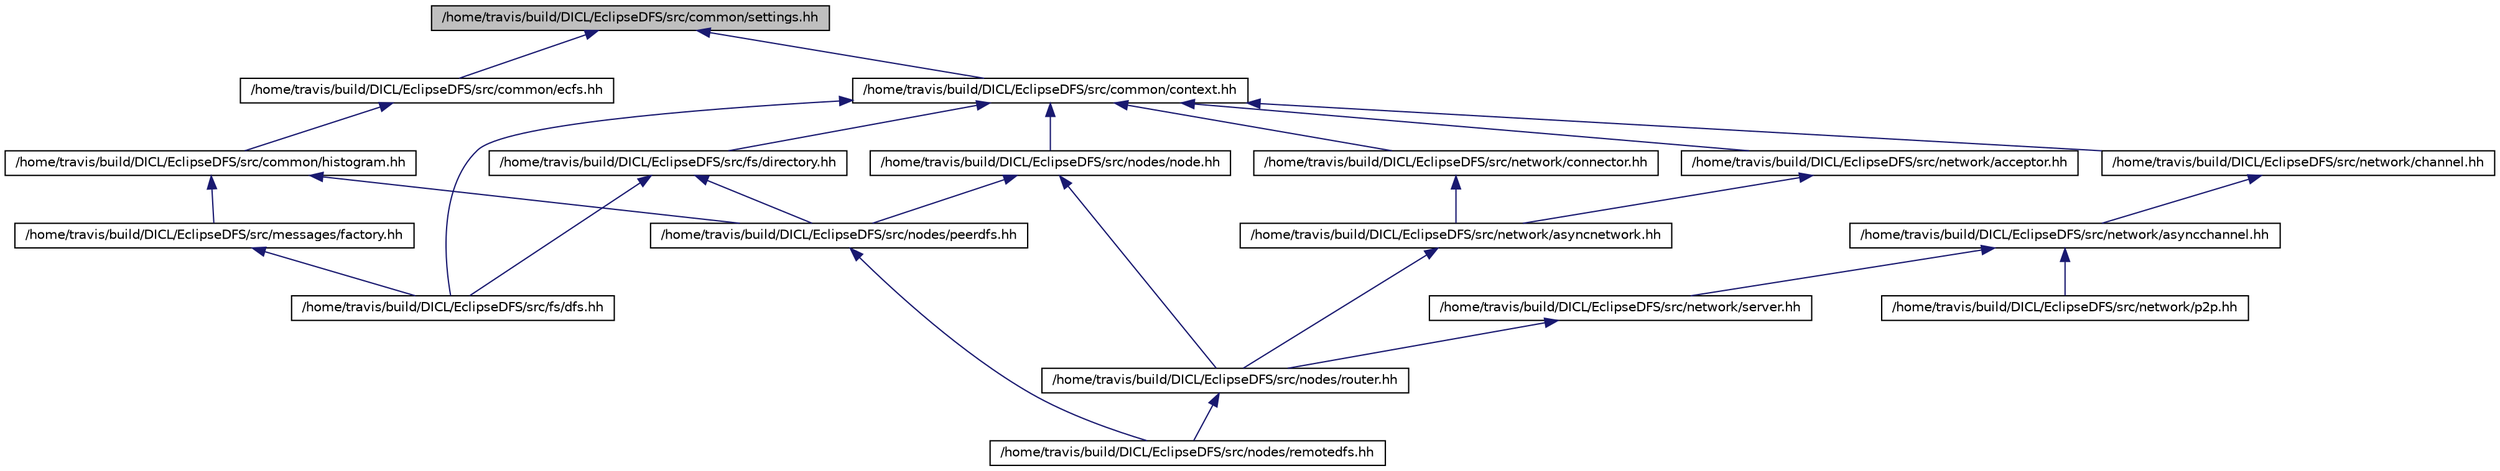 digraph G
{
  edge [fontname="Helvetica",fontsize="10",labelfontname="Helvetica",labelfontsize="10"];
  node [fontname="Helvetica",fontsize="10",shape=record];
  Node1 [label="/home/travis/build/DICL/EclipseDFS/src/common/settings.hh",height=0.2,width=0.4,color="black", fillcolor="grey75", style="filled" fontcolor="black"];
  Node1 -> Node2 [dir="back",color="midnightblue",fontsize="10",style="solid",fontname="Helvetica"];
  Node2 [label="/home/travis/build/DICL/EclipseDFS/src/common/context.hh",height=0.2,width=0.4,color="black", fillcolor="white", style="filled",URL="$context_8hh_source.html"];
  Node2 -> Node3 [dir="back",color="midnightblue",fontsize="10",style="solid",fontname="Helvetica"];
  Node3 [label="/home/travis/build/DICL/EclipseDFS/src/fs/dfs.hh",height=0.2,width=0.4,color="black", fillcolor="white", style="filled",URL="$dfs_8hh_source.html"];
  Node2 -> Node4 [dir="back",color="midnightblue",fontsize="10",style="solid",fontname="Helvetica"];
  Node4 [label="/home/travis/build/DICL/EclipseDFS/src/fs/directory.hh",height=0.2,width=0.4,color="black", fillcolor="white", style="filled",URL="$directory_8hh_source.html"];
  Node4 -> Node3 [dir="back",color="midnightblue",fontsize="10",style="solid",fontname="Helvetica"];
  Node4 -> Node5 [dir="back",color="midnightblue",fontsize="10",style="solid",fontname="Helvetica"];
  Node5 [label="/home/travis/build/DICL/EclipseDFS/src/nodes/peerdfs.hh",height=0.2,width=0.4,color="black", fillcolor="white", style="filled",URL="$peerdfs_8hh_source.html"];
  Node5 -> Node6 [dir="back",color="midnightblue",fontsize="10",style="solid",fontname="Helvetica"];
  Node6 [label="/home/travis/build/DICL/EclipseDFS/src/nodes/remotedfs.hh",height=0.2,width=0.4,color="black", fillcolor="white", style="filled",URL="$remotedfs_8hh_source.html"];
  Node2 -> Node7 [dir="back",color="midnightblue",fontsize="10",style="solid",fontname="Helvetica"];
  Node7 [label="/home/travis/build/DICL/EclipseDFS/src/network/acceptor.hh",height=0.2,width=0.4,color="black", fillcolor="white", style="filled",URL="$acceptor_8hh_source.html"];
  Node7 -> Node8 [dir="back",color="midnightblue",fontsize="10",style="solid",fontname="Helvetica"];
  Node8 [label="/home/travis/build/DICL/EclipseDFS/src/network/asyncnetwork.hh",height=0.2,width=0.4,color="black", fillcolor="white", style="filled",URL="$asyncnetwork_8hh_source.html"];
  Node8 -> Node9 [dir="back",color="midnightblue",fontsize="10",style="solid",fontname="Helvetica"];
  Node9 [label="/home/travis/build/DICL/EclipseDFS/src/nodes/router.hh",height=0.2,width=0.4,color="black", fillcolor="white", style="filled",URL="$router_8hh_source.html"];
  Node9 -> Node6 [dir="back",color="midnightblue",fontsize="10",style="solid",fontname="Helvetica"];
  Node2 -> Node10 [dir="back",color="midnightblue",fontsize="10",style="solid",fontname="Helvetica"];
  Node10 [label="/home/travis/build/DICL/EclipseDFS/src/network/channel.hh",height=0.2,width=0.4,color="black", fillcolor="white", style="filled",URL="$channel_8hh_source.html"];
  Node10 -> Node11 [dir="back",color="midnightblue",fontsize="10",style="solid",fontname="Helvetica"];
  Node11 [label="/home/travis/build/DICL/EclipseDFS/src/network/asyncchannel.hh",height=0.2,width=0.4,color="black", fillcolor="white", style="filled",URL="$asyncchannel_8hh_source.html"];
  Node11 -> Node12 [dir="back",color="midnightblue",fontsize="10",style="solid",fontname="Helvetica"];
  Node12 [label="/home/travis/build/DICL/EclipseDFS/src/network/p2p.hh",height=0.2,width=0.4,color="black", fillcolor="white", style="filled",URL="$p2p_8hh_source.html"];
  Node11 -> Node13 [dir="back",color="midnightblue",fontsize="10",style="solid",fontname="Helvetica"];
  Node13 [label="/home/travis/build/DICL/EclipseDFS/src/network/server.hh",height=0.2,width=0.4,color="black", fillcolor="white", style="filled",URL="$server_8hh_source.html"];
  Node13 -> Node9 [dir="back",color="midnightblue",fontsize="10",style="solid",fontname="Helvetica"];
  Node2 -> Node14 [dir="back",color="midnightblue",fontsize="10",style="solid",fontname="Helvetica"];
  Node14 [label="/home/travis/build/DICL/EclipseDFS/src/network/connector.hh",height=0.2,width=0.4,color="black", fillcolor="white", style="filled",URL="$connector_8hh_source.html"];
  Node14 -> Node8 [dir="back",color="midnightblue",fontsize="10",style="solid",fontname="Helvetica"];
  Node2 -> Node15 [dir="back",color="midnightblue",fontsize="10",style="solid",fontname="Helvetica"];
  Node15 [label="/home/travis/build/DICL/EclipseDFS/src/nodes/node.hh",height=0.2,width=0.4,color="black", fillcolor="white", style="filled",URL="$node_8hh_source.html"];
  Node15 -> Node5 [dir="back",color="midnightblue",fontsize="10",style="solid",fontname="Helvetica"];
  Node15 -> Node9 [dir="back",color="midnightblue",fontsize="10",style="solid",fontname="Helvetica"];
  Node1 -> Node16 [dir="back",color="midnightblue",fontsize="10",style="solid",fontname="Helvetica"];
  Node16 [label="/home/travis/build/DICL/EclipseDFS/src/common/ecfs.hh",height=0.2,width=0.4,color="black", fillcolor="white", style="filled",URL="$ecfs_8hh_source.html"];
  Node16 -> Node17 [dir="back",color="midnightblue",fontsize="10",style="solid",fontname="Helvetica"];
  Node17 [label="/home/travis/build/DICL/EclipseDFS/src/common/histogram.hh",height=0.2,width=0.4,color="black", fillcolor="white", style="filled",URL="$histogram_8hh_source.html"];
  Node17 -> Node18 [dir="back",color="midnightblue",fontsize="10",style="solid",fontname="Helvetica"];
  Node18 [label="/home/travis/build/DICL/EclipseDFS/src/messages/factory.hh",height=0.2,width=0.4,color="black", fillcolor="white", style="filled",URL="$factory_8hh_source.html"];
  Node18 -> Node3 [dir="back",color="midnightblue",fontsize="10",style="solid",fontname="Helvetica"];
  Node17 -> Node5 [dir="back",color="midnightblue",fontsize="10",style="solid",fontname="Helvetica"];
}
